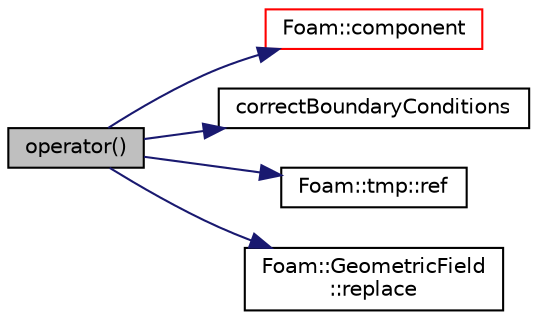 digraph "operator()"
{
  bgcolor="transparent";
  edge [fontname="Helvetica",fontsize="10",labelfontname="Helvetica",labelfontsize="10"];
  node [fontname="Helvetica",fontsize="10",shape=record];
  rankdir="LR";
  Node1823 [label="operator()",height=0.2,width=0.4,color="black", fillcolor="grey75", style="filled", fontcolor="black"];
  Node1823 -> Node1824 [color="midnightblue",fontsize="10",style="solid",fontname="Helvetica"];
  Node1824 [label="Foam::component",height=0.2,width=0.4,color="red",URL="$a21851.html#a38788135ad21a6daaf3af2a761b33508"];
  Node1823 -> Node1826 [color="midnightblue",fontsize="10",style="solid",fontname="Helvetica"];
  Node1826 [label="correctBoundaryConditions",height=0.2,width=0.4,color="black",URL="$a39200.html#a00a7f09fddd305c7a7977494b2a6a952"];
  Node1823 -> Node1827 [color="midnightblue",fontsize="10",style="solid",fontname="Helvetica"];
  Node1827 [label="Foam::tmp::ref",height=0.2,width=0.4,color="black",URL="$a27077.html#aeaf81e641282874cef07f5b808efc83b",tooltip="Return non-const reference or generate a fatal error. "];
  Node1823 -> Node1828 [color="midnightblue",fontsize="10",style="solid",fontname="Helvetica"];
  Node1828 [label="Foam::GeometricField\l::replace",height=0.2,width=0.4,color="black",URL="$a23249.html#a9806b4c63594d0623fd601fc5e647294"];
}
